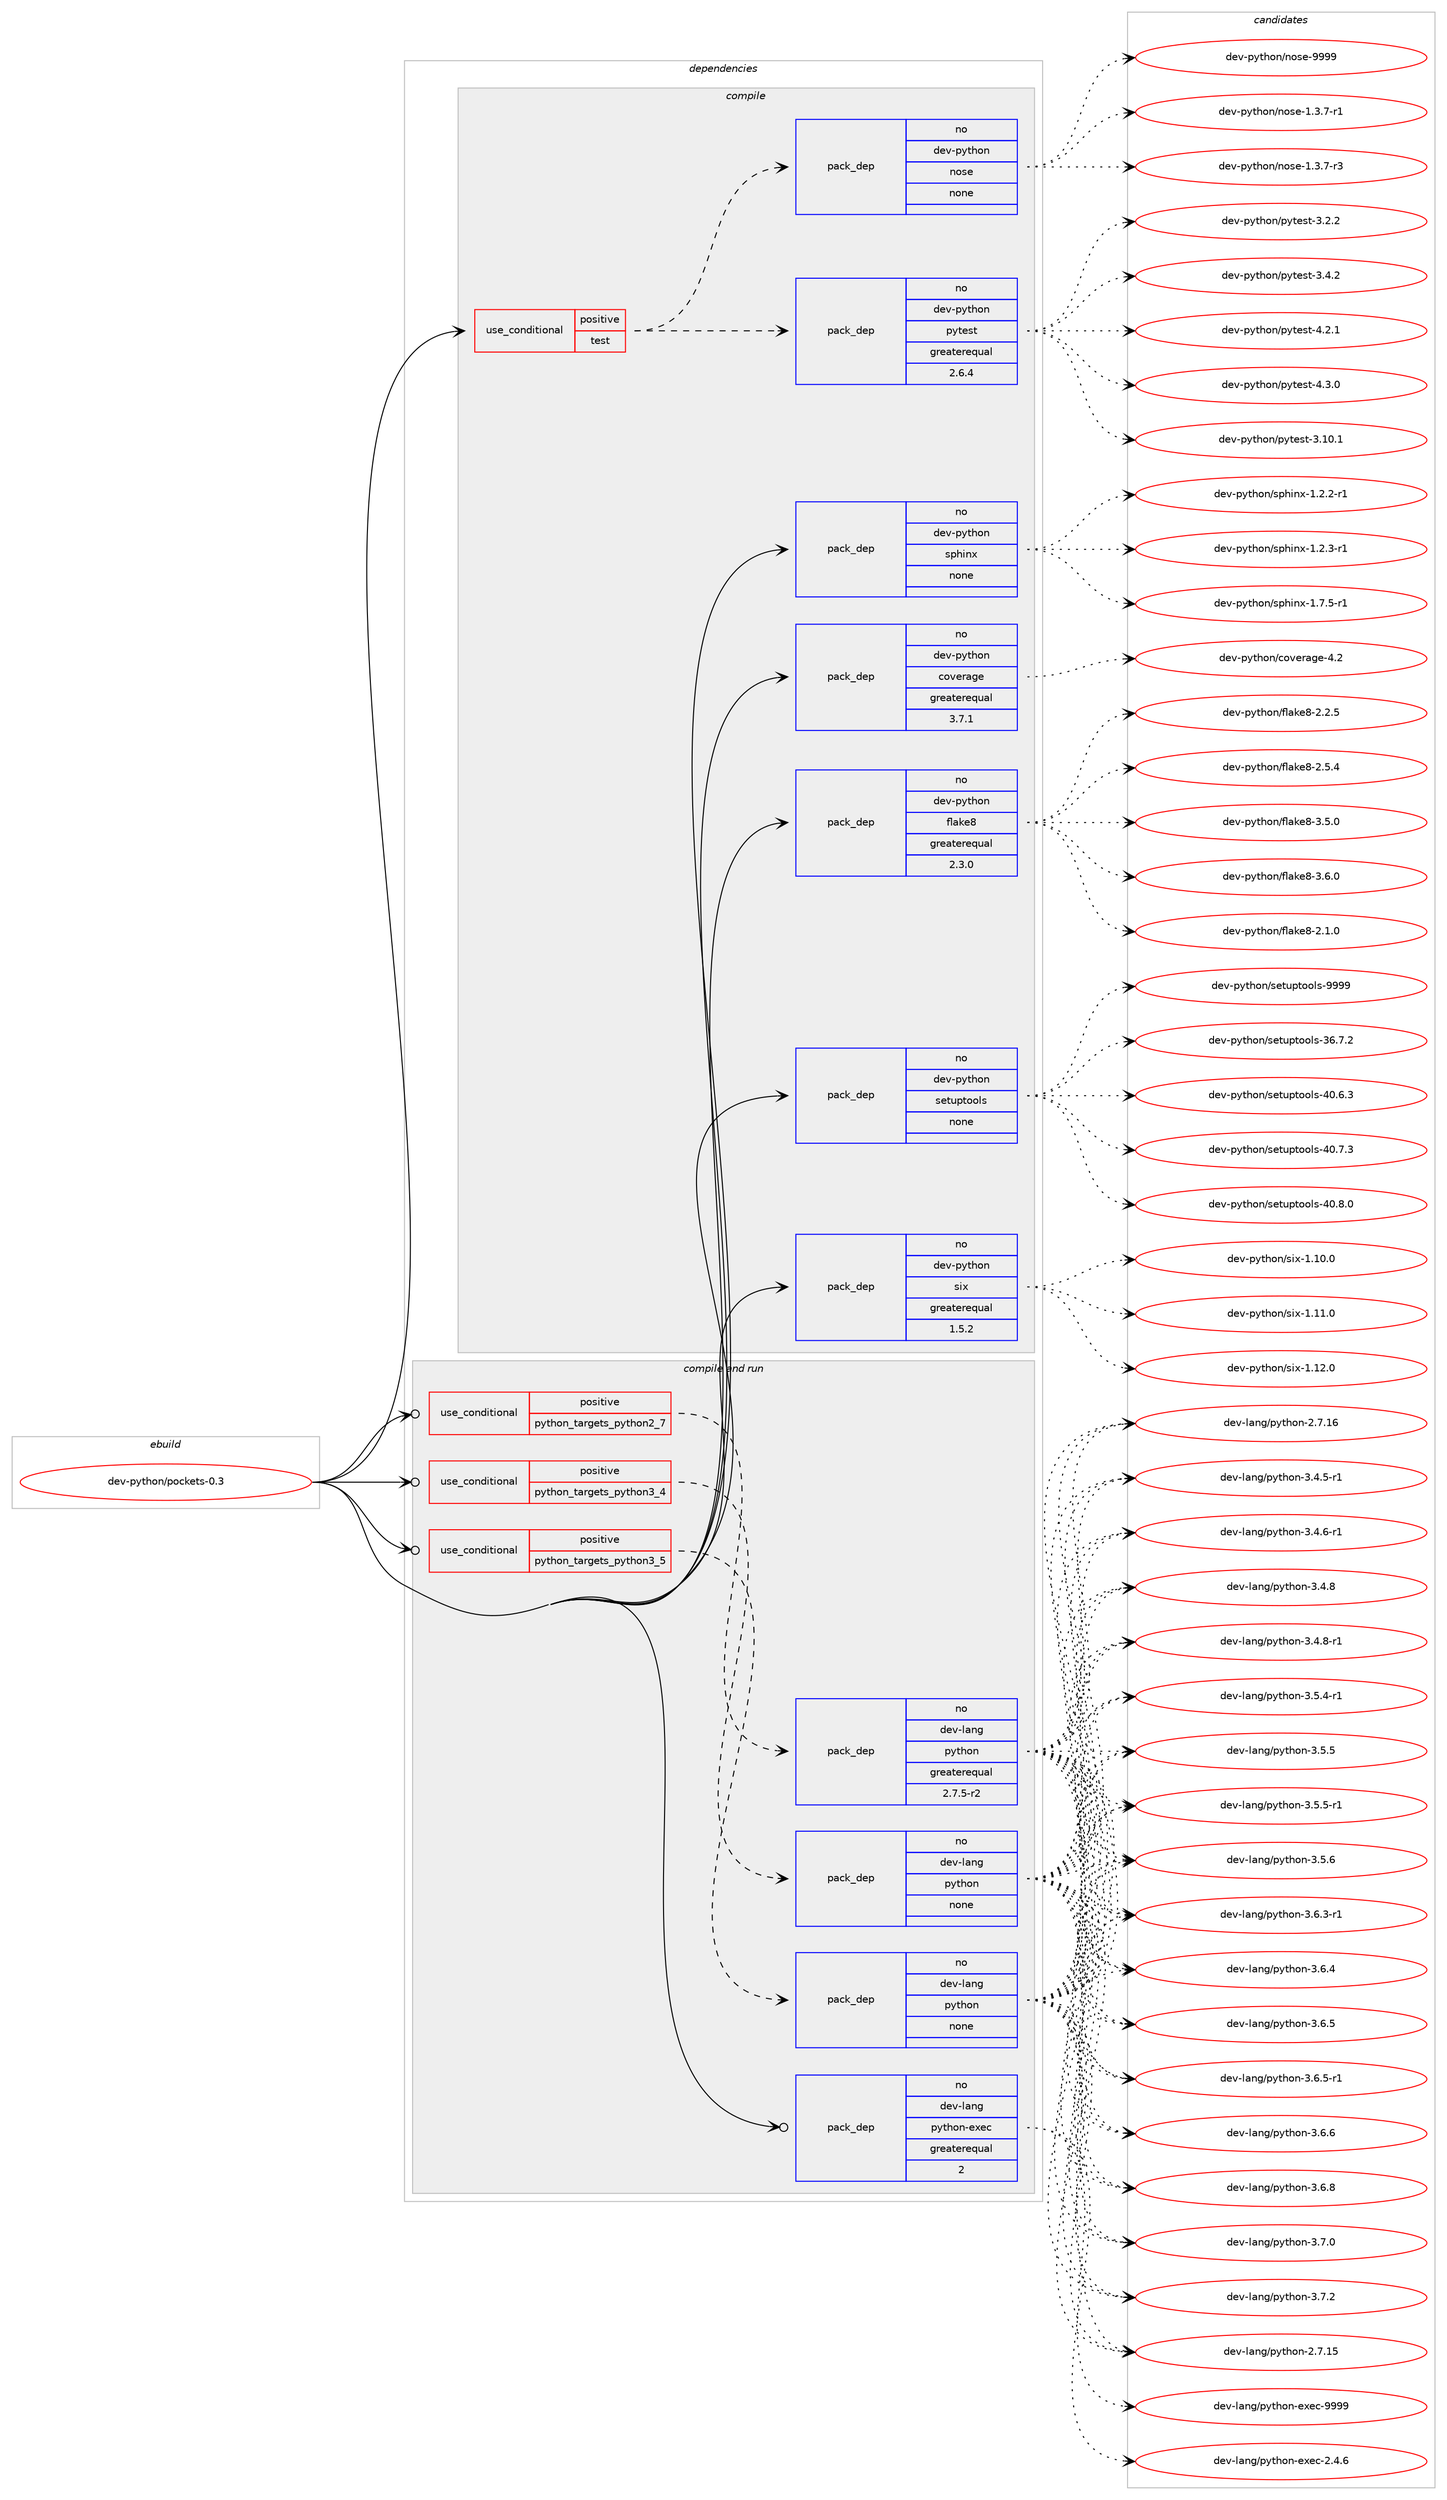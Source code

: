 digraph prolog {

# *************
# Graph options
# *************

newrank=true;
concentrate=true;
compound=true;
graph [rankdir=LR,fontname=Helvetica,fontsize=10,ranksep=1.5];#, ranksep=2.5, nodesep=0.2];
edge  [arrowhead=vee];
node  [fontname=Helvetica,fontsize=10];

# **********
# The ebuild
# **********

subgraph cluster_leftcol {
color=gray;
rank=same;
label=<<i>ebuild</i>>;
id [label="dev-python/pockets-0.3", color=red, width=4, href="../dev-python/pockets-0.3.svg"];
}

# ****************
# The dependencies
# ****************

subgraph cluster_midcol {
color=gray;
label=<<i>dependencies</i>>;
subgraph cluster_compile {
fillcolor="#eeeeee";
style=filled;
label=<<i>compile</i>>;
subgraph cond379688 {
dependency1426158 [label=<<TABLE BORDER="0" CELLBORDER="1" CELLSPACING="0" CELLPADDING="4"><TR><TD ROWSPAN="3" CELLPADDING="10">use_conditional</TD></TR><TR><TD>positive</TD></TR><TR><TD>test</TD></TR></TABLE>>, shape=none, color=red];
subgraph pack1023160 {
dependency1426159 [label=<<TABLE BORDER="0" CELLBORDER="1" CELLSPACING="0" CELLPADDING="4" WIDTH="220"><TR><TD ROWSPAN="6" CELLPADDING="30">pack_dep</TD></TR><TR><TD WIDTH="110">no</TD></TR><TR><TD>dev-python</TD></TR><TR><TD>pytest</TD></TR><TR><TD>greaterequal</TD></TR><TR><TD>2.6.4</TD></TR></TABLE>>, shape=none, color=blue];
}
dependency1426158:e -> dependency1426159:w [weight=20,style="dashed",arrowhead="vee"];
subgraph pack1023161 {
dependency1426160 [label=<<TABLE BORDER="0" CELLBORDER="1" CELLSPACING="0" CELLPADDING="4" WIDTH="220"><TR><TD ROWSPAN="6" CELLPADDING="30">pack_dep</TD></TR><TR><TD WIDTH="110">no</TD></TR><TR><TD>dev-python</TD></TR><TR><TD>nose</TD></TR><TR><TD>none</TD></TR><TR><TD></TD></TR></TABLE>>, shape=none, color=blue];
}
dependency1426158:e -> dependency1426160:w [weight=20,style="dashed",arrowhead="vee"];
}
id:e -> dependency1426158:w [weight=20,style="solid",arrowhead="vee"];
subgraph pack1023162 {
dependency1426161 [label=<<TABLE BORDER="0" CELLBORDER="1" CELLSPACING="0" CELLPADDING="4" WIDTH="220"><TR><TD ROWSPAN="6" CELLPADDING="30">pack_dep</TD></TR><TR><TD WIDTH="110">no</TD></TR><TR><TD>dev-python</TD></TR><TR><TD>coverage</TD></TR><TR><TD>greaterequal</TD></TR><TR><TD>3.7.1</TD></TR></TABLE>>, shape=none, color=blue];
}
id:e -> dependency1426161:w [weight=20,style="solid",arrowhead="vee"];
subgraph pack1023163 {
dependency1426162 [label=<<TABLE BORDER="0" CELLBORDER="1" CELLSPACING="0" CELLPADDING="4" WIDTH="220"><TR><TD ROWSPAN="6" CELLPADDING="30">pack_dep</TD></TR><TR><TD WIDTH="110">no</TD></TR><TR><TD>dev-python</TD></TR><TR><TD>flake8</TD></TR><TR><TD>greaterequal</TD></TR><TR><TD>2.3.0</TD></TR></TABLE>>, shape=none, color=blue];
}
id:e -> dependency1426162:w [weight=20,style="solid",arrowhead="vee"];
subgraph pack1023164 {
dependency1426163 [label=<<TABLE BORDER="0" CELLBORDER="1" CELLSPACING="0" CELLPADDING="4" WIDTH="220"><TR><TD ROWSPAN="6" CELLPADDING="30">pack_dep</TD></TR><TR><TD WIDTH="110">no</TD></TR><TR><TD>dev-python</TD></TR><TR><TD>setuptools</TD></TR><TR><TD>none</TD></TR><TR><TD></TD></TR></TABLE>>, shape=none, color=blue];
}
id:e -> dependency1426163:w [weight=20,style="solid",arrowhead="vee"];
subgraph pack1023165 {
dependency1426164 [label=<<TABLE BORDER="0" CELLBORDER="1" CELLSPACING="0" CELLPADDING="4" WIDTH="220"><TR><TD ROWSPAN="6" CELLPADDING="30">pack_dep</TD></TR><TR><TD WIDTH="110">no</TD></TR><TR><TD>dev-python</TD></TR><TR><TD>six</TD></TR><TR><TD>greaterequal</TD></TR><TR><TD>1.5.2</TD></TR></TABLE>>, shape=none, color=blue];
}
id:e -> dependency1426164:w [weight=20,style="solid",arrowhead="vee"];
subgraph pack1023166 {
dependency1426165 [label=<<TABLE BORDER="0" CELLBORDER="1" CELLSPACING="0" CELLPADDING="4" WIDTH="220"><TR><TD ROWSPAN="6" CELLPADDING="30">pack_dep</TD></TR><TR><TD WIDTH="110">no</TD></TR><TR><TD>dev-python</TD></TR><TR><TD>sphinx</TD></TR><TR><TD>none</TD></TR><TR><TD></TD></TR></TABLE>>, shape=none, color=blue];
}
id:e -> dependency1426165:w [weight=20,style="solid",arrowhead="vee"];
}
subgraph cluster_compileandrun {
fillcolor="#eeeeee";
style=filled;
label=<<i>compile and run</i>>;
subgraph cond379689 {
dependency1426166 [label=<<TABLE BORDER="0" CELLBORDER="1" CELLSPACING="0" CELLPADDING="4"><TR><TD ROWSPAN="3" CELLPADDING="10">use_conditional</TD></TR><TR><TD>positive</TD></TR><TR><TD>python_targets_python2_7</TD></TR></TABLE>>, shape=none, color=red];
subgraph pack1023167 {
dependency1426167 [label=<<TABLE BORDER="0" CELLBORDER="1" CELLSPACING="0" CELLPADDING="4" WIDTH="220"><TR><TD ROWSPAN="6" CELLPADDING="30">pack_dep</TD></TR><TR><TD WIDTH="110">no</TD></TR><TR><TD>dev-lang</TD></TR><TR><TD>python</TD></TR><TR><TD>greaterequal</TD></TR><TR><TD>2.7.5-r2</TD></TR></TABLE>>, shape=none, color=blue];
}
dependency1426166:e -> dependency1426167:w [weight=20,style="dashed",arrowhead="vee"];
}
id:e -> dependency1426166:w [weight=20,style="solid",arrowhead="odotvee"];
subgraph cond379690 {
dependency1426168 [label=<<TABLE BORDER="0" CELLBORDER="1" CELLSPACING="0" CELLPADDING="4"><TR><TD ROWSPAN="3" CELLPADDING="10">use_conditional</TD></TR><TR><TD>positive</TD></TR><TR><TD>python_targets_python3_4</TD></TR></TABLE>>, shape=none, color=red];
subgraph pack1023168 {
dependency1426169 [label=<<TABLE BORDER="0" CELLBORDER="1" CELLSPACING="0" CELLPADDING="4" WIDTH="220"><TR><TD ROWSPAN="6" CELLPADDING="30">pack_dep</TD></TR><TR><TD WIDTH="110">no</TD></TR><TR><TD>dev-lang</TD></TR><TR><TD>python</TD></TR><TR><TD>none</TD></TR><TR><TD></TD></TR></TABLE>>, shape=none, color=blue];
}
dependency1426168:e -> dependency1426169:w [weight=20,style="dashed",arrowhead="vee"];
}
id:e -> dependency1426168:w [weight=20,style="solid",arrowhead="odotvee"];
subgraph cond379691 {
dependency1426170 [label=<<TABLE BORDER="0" CELLBORDER="1" CELLSPACING="0" CELLPADDING="4"><TR><TD ROWSPAN="3" CELLPADDING="10">use_conditional</TD></TR><TR><TD>positive</TD></TR><TR><TD>python_targets_python3_5</TD></TR></TABLE>>, shape=none, color=red];
subgraph pack1023169 {
dependency1426171 [label=<<TABLE BORDER="0" CELLBORDER="1" CELLSPACING="0" CELLPADDING="4" WIDTH="220"><TR><TD ROWSPAN="6" CELLPADDING="30">pack_dep</TD></TR><TR><TD WIDTH="110">no</TD></TR><TR><TD>dev-lang</TD></TR><TR><TD>python</TD></TR><TR><TD>none</TD></TR><TR><TD></TD></TR></TABLE>>, shape=none, color=blue];
}
dependency1426170:e -> dependency1426171:w [weight=20,style="dashed",arrowhead="vee"];
}
id:e -> dependency1426170:w [weight=20,style="solid",arrowhead="odotvee"];
subgraph pack1023170 {
dependency1426172 [label=<<TABLE BORDER="0" CELLBORDER="1" CELLSPACING="0" CELLPADDING="4" WIDTH="220"><TR><TD ROWSPAN="6" CELLPADDING="30">pack_dep</TD></TR><TR><TD WIDTH="110">no</TD></TR><TR><TD>dev-lang</TD></TR><TR><TD>python-exec</TD></TR><TR><TD>greaterequal</TD></TR><TR><TD>2</TD></TR></TABLE>>, shape=none, color=blue];
}
id:e -> dependency1426172:w [weight=20,style="solid",arrowhead="odotvee"];
}
subgraph cluster_run {
fillcolor="#eeeeee";
style=filled;
label=<<i>run</i>>;
}
}

# **************
# The candidates
# **************

subgraph cluster_choices {
rank=same;
color=gray;
label=<<i>candidates</i>>;

subgraph choice1023160 {
color=black;
nodesep=1;
choice100101118451121211161041111104711212111610111511645514649484649 [label="dev-python/pytest-3.10.1", color=red, width=4,href="../dev-python/pytest-3.10.1.svg"];
choice1001011184511212111610411111047112121116101115116455146504650 [label="dev-python/pytest-3.2.2", color=red, width=4,href="../dev-python/pytest-3.2.2.svg"];
choice1001011184511212111610411111047112121116101115116455146524650 [label="dev-python/pytest-3.4.2", color=red, width=4,href="../dev-python/pytest-3.4.2.svg"];
choice1001011184511212111610411111047112121116101115116455246504649 [label="dev-python/pytest-4.2.1", color=red, width=4,href="../dev-python/pytest-4.2.1.svg"];
choice1001011184511212111610411111047112121116101115116455246514648 [label="dev-python/pytest-4.3.0", color=red, width=4,href="../dev-python/pytest-4.3.0.svg"];
dependency1426159:e -> choice100101118451121211161041111104711212111610111511645514649484649:w [style=dotted,weight="100"];
dependency1426159:e -> choice1001011184511212111610411111047112121116101115116455146504650:w [style=dotted,weight="100"];
dependency1426159:e -> choice1001011184511212111610411111047112121116101115116455146524650:w [style=dotted,weight="100"];
dependency1426159:e -> choice1001011184511212111610411111047112121116101115116455246504649:w [style=dotted,weight="100"];
dependency1426159:e -> choice1001011184511212111610411111047112121116101115116455246514648:w [style=dotted,weight="100"];
}
subgraph choice1023161 {
color=black;
nodesep=1;
choice10010111845112121116104111110471101111151014549465146554511449 [label="dev-python/nose-1.3.7-r1", color=red, width=4,href="../dev-python/nose-1.3.7-r1.svg"];
choice10010111845112121116104111110471101111151014549465146554511451 [label="dev-python/nose-1.3.7-r3", color=red, width=4,href="../dev-python/nose-1.3.7-r3.svg"];
choice10010111845112121116104111110471101111151014557575757 [label="dev-python/nose-9999", color=red, width=4,href="../dev-python/nose-9999.svg"];
dependency1426160:e -> choice10010111845112121116104111110471101111151014549465146554511449:w [style=dotted,weight="100"];
dependency1426160:e -> choice10010111845112121116104111110471101111151014549465146554511451:w [style=dotted,weight="100"];
dependency1426160:e -> choice10010111845112121116104111110471101111151014557575757:w [style=dotted,weight="100"];
}
subgraph choice1023162 {
color=black;
nodesep=1;
choice1001011184511212111610411111047991111181011149710310145524650 [label="dev-python/coverage-4.2", color=red, width=4,href="../dev-python/coverage-4.2.svg"];
dependency1426161:e -> choice1001011184511212111610411111047991111181011149710310145524650:w [style=dotted,weight="100"];
}
subgraph choice1023163 {
color=black;
nodesep=1;
choice10010111845112121116104111110471021089710710156455046494648 [label="dev-python/flake8-2.1.0", color=red, width=4,href="../dev-python/flake8-2.1.0.svg"];
choice10010111845112121116104111110471021089710710156455046504653 [label="dev-python/flake8-2.2.5", color=red, width=4,href="../dev-python/flake8-2.2.5.svg"];
choice10010111845112121116104111110471021089710710156455046534652 [label="dev-python/flake8-2.5.4", color=red, width=4,href="../dev-python/flake8-2.5.4.svg"];
choice10010111845112121116104111110471021089710710156455146534648 [label="dev-python/flake8-3.5.0", color=red, width=4,href="../dev-python/flake8-3.5.0.svg"];
choice10010111845112121116104111110471021089710710156455146544648 [label="dev-python/flake8-3.6.0", color=red, width=4,href="../dev-python/flake8-3.6.0.svg"];
dependency1426162:e -> choice10010111845112121116104111110471021089710710156455046494648:w [style=dotted,weight="100"];
dependency1426162:e -> choice10010111845112121116104111110471021089710710156455046504653:w [style=dotted,weight="100"];
dependency1426162:e -> choice10010111845112121116104111110471021089710710156455046534652:w [style=dotted,weight="100"];
dependency1426162:e -> choice10010111845112121116104111110471021089710710156455146534648:w [style=dotted,weight="100"];
dependency1426162:e -> choice10010111845112121116104111110471021089710710156455146544648:w [style=dotted,weight="100"];
}
subgraph choice1023164 {
color=black;
nodesep=1;
choice100101118451121211161041111104711510111611711211611111110811545515446554650 [label="dev-python/setuptools-36.7.2", color=red, width=4,href="../dev-python/setuptools-36.7.2.svg"];
choice100101118451121211161041111104711510111611711211611111110811545524846544651 [label="dev-python/setuptools-40.6.3", color=red, width=4,href="../dev-python/setuptools-40.6.3.svg"];
choice100101118451121211161041111104711510111611711211611111110811545524846554651 [label="dev-python/setuptools-40.7.3", color=red, width=4,href="../dev-python/setuptools-40.7.3.svg"];
choice100101118451121211161041111104711510111611711211611111110811545524846564648 [label="dev-python/setuptools-40.8.0", color=red, width=4,href="../dev-python/setuptools-40.8.0.svg"];
choice10010111845112121116104111110471151011161171121161111111081154557575757 [label="dev-python/setuptools-9999", color=red, width=4,href="../dev-python/setuptools-9999.svg"];
dependency1426163:e -> choice100101118451121211161041111104711510111611711211611111110811545515446554650:w [style=dotted,weight="100"];
dependency1426163:e -> choice100101118451121211161041111104711510111611711211611111110811545524846544651:w [style=dotted,weight="100"];
dependency1426163:e -> choice100101118451121211161041111104711510111611711211611111110811545524846554651:w [style=dotted,weight="100"];
dependency1426163:e -> choice100101118451121211161041111104711510111611711211611111110811545524846564648:w [style=dotted,weight="100"];
dependency1426163:e -> choice10010111845112121116104111110471151011161171121161111111081154557575757:w [style=dotted,weight="100"];
}
subgraph choice1023165 {
color=black;
nodesep=1;
choice100101118451121211161041111104711510512045494649484648 [label="dev-python/six-1.10.0", color=red, width=4,href="../dev-python/six-1.10.0.svg"];
choice100101118451121211161041111104711510512045494649494648 [label="dev-python/six-1.11.0", color=red, width=4,href="../dev-python/six-1.11.0.svg"];
choice100101118451121211161041111104711510512045494649504648 [label="dev-python/six-1.12.0", color=red, width=4,href="../dev-python/six-1.12.0.svg"];
dependency1426164:e -> choice100101118451121211161041111104711510512045494649484648:w [style=dotted,weight="100"];
dependency1426164:e -> choice100101118451121211161041111104711510512045494649494648:w [style=dotted,weight="100"];
dependency1426164:e -> choice100101118451121211161041111104711510512045494649504648:w [style=dotted,weight="100"];
}
subgraph choice1023166 {
color=black;
nodesep=1;
choice10010111845112121116104111110471151121041051101204549465046504511449 [label="dev-python/sphinx-1.2.2-r1", color=red, width=4,href="../dev-python/sphinx-1.2.2-r1.svg"];
choice10010111845112121116104111110471151121041051101204549465046514511449 [label="dev-python/sphinx-1.2.3-r1", color=red, width=4,href="../dev-python/sphinx-1.2.3-r1.svg"];
choice10010111845112121116104111110471151121041051101204549465546534511449 [label="dev-python/sphinx-1.7.5-r1", color=red, width=4,href="../dev-python/sphinx-1.7.5-r1.svg"];
dependency1426165:e -> choice10010111845112121116104111110471151121041051101204549465046504511449:w [style=dotted,weight="100"];
dependency1426165:e -> choice10010111845112121116104111110471151121041051101204549465046514511449:w [style=dotted,weight="100"];
dependency1426165:e -> choice10010111845112121116104111110471151121041051101204549465546534511449:w [style=dotted,weight="100"];
}
subgraph choice1023167 {
color=black;
nodesep=1;
choice10010111845108971101034711212111610411111045504655464953 [label="dev-lang/python-2.7.15", color=red, width=4,href="../dev-lang/python-2.7.15.svg"];
choice10010111845108971101034711212111610411111045504655464954 [label="dev-lang/python-2.7.16", color=red, width=4,href="../dev-lang/python-2.7.16.svg"];
choice1001011184510897110103471121211161041111104551465246534511449 [label="dev-lang/python-3.4.5-r1", color=red, width=4,href="../dev-lang/python-3.4.5-r1.svg"];
choice1001011184510897110103471121211161041111104551465246544511449 [label="dev-lang/python-3.4.6-r1", color=red, width=4,href="../dev-lang/python-3.4.6-r1.svg"];
choice100101118451089711010347112121116104111110455146524656 [label="dev-lang/python-3.4.8", color=red, width=4,href="../dev-lang/python-3.4.8.svg"];
choice1001011184510897110103471121211161041111104551465246564511449 [label="dev-lang/python-3.4.8-r1", color=red, width=4,href="../dev-lang/python-3.4.8-r1.svg"];
choice1001011184510897110103471121211161041111104551465346524511449 [label="dev-lang/python-3.5.4-r1", color=red, width=4,href="../dev-lang/python-3.5.4-r1.svg"];
choice100101118451089711010347112121116104111110455146534653 [label="dev-lang/python-3.5.5", color=red, width=4,href="../dev-lang/python-3.5.5.svg"];
choice1001011184510897110103471121211161041111104551465346534511449 [label="dev-lang/python-3.5.5-r1", color=red, width=4,href="../dev-lang/python-3.5.5-r1.svg"];
choice100101118451089711010347112121116104111110455146534654 [label="dev-lang/python-3.5.6", color=red, width=4,href="../dev-lang/python-3.5.6.svg"];
choice1001011184510897110103471121211161041111104551465446514511449 [label="dev-lang/python-3.6.3-r1", color=red, width=4,href="../dev-lang/python-3.6.3-r1.svg"];
choice100101118451089711010347112121116104111110455146544652 [label="dev-lang/python-3.6.4", color=red, width=4,href="../dev-lang/python-3.6.4.svg"];
choice100101118451089711010347112121116104111110455146544653 [label="dev-lang/python-3.6.5", color=red, width=4,href="../dev-lang/python-3.6.5.svg"];
choice1001011184510897110103471121211161041111104551465446534511449 [label="dev-lang/python-3.6.5-r1", color=red, width=4,href="../dev-lang/python-3.6.5-r1.svg"];
choice100101118451089711010347112121116104111110455146544654 [label="dev-lang/python-3.6.6", color=red, width=4,href="../dev-lang/python-3.6.6.svg"];
choice100101118451089711010347112121116104111110455146544656 [label="dev-lang/python-3.6.8", color=red, width=4,href="../dev-lang/python-3.6.8.svg"];
choice100101118451089711010347112121116104111110455146554648 [label="dev-lang/python-3.7.0", color=red, width=4,href="../dev-lang/python-3.7.0.svg"];
choice100101118451089711010347112121116104111110455146554650 [label="dev-lang/python-3.7.2", color=red, width=4,href="../dev-lang/python-3.7.2.svg"];
dependency1426167:e -> choice10010111845108971101034711212111610411111045504655464953:w [style=dotted,weight="100"];
dependency1426167:e -> choice10010111845108971101034711212111610411111045504655464954:w [style=dotted,weight="100"];
dependency1426167:e -> choice1001011184510897110103471121211161041111104551465246534511449:w [style=dotted,weight="100"];
dependency1426167:e -> choice1001011184510897110103471121211161041111104551465246544511449:w [style=dotted,weight="100"];
dependency1426167:e -> choice100101118451089711010347112121116104111110455146524656:w [style=dotted,weight="100"];
dependency1426167:e -> choice1001011184510897110103471121211161041111104551465246564511449:w [style=dotted,weight="100"];
dependency1426167:e -> choice1001011184510897110103471121211161041111104551465346524511449:w [style=dotted,weight="100"];
dependency1426167:e -> choice100101118451089711010347112121116104111110455146534653:w [style=dotted,weight="100"];
dependency1426167:e -> choice1001011184510897110103471121211161041111104551465346534511449:w [style=dotted,weight="100"];
dependency1426167:e -> choice100101118451089711010347112121116104111110455146534654:w [style=dotted,weight="100"];
dependency1426167:e -> choice1001011184510897110103471121211161041111104551465446514511449:w [style=dotted,weight="100"];
dependency1426167:e -> choice100101118451089711010347112121116104111110455146544652:w [style=dotted,weight="100"];
dependency1426167:e -> choice100101118451089711010347112121116104111110455146544653:w [style=dotted,weight="100"];
dependency1426167:e -> choice1001011184510897110103471121211161041111104551465446534511449:w [style=dotted,weight="100"];
dependency1426167:e -> choice100101118451089711010347112121116104111110455146544654:w [style=dotted,weight="100"];
dependency1426167:e -> choice100101118451089711010347112121116104111110455146544656:w [style=dotted,weight="100"];
dependency1426167:e -> choice100101118451089711010347112121116104111110455146554648:w [style=dotted,weight="100"];
dependency1426167:e -> choice100101118451089711010347112121116104111110455146554650:w [style=dotted,weight="100"];
}
subgraph choice1023168 {
color=black;
nodesep=1;
choice10010111845108971101034711212111610411111045504655464953 [label="dev-lang/python-2.7.15", color=red, width=4,href="../dev-lang/python-2.7.15.svg"];
choice10010111845108971101034711212111610411111045504655464954 [label="dev-lang/python-2.7.16", color=red, width=4,href="../dev-lang/python-2.7.16.svg"];
choice1001011184510897110103471121211161041111104551465246534511449 [label="dev-lang/python-3.4.5-r1", color=red, width=4,href="../dev-lang/python-3.4.5-r1.svg"];
choice1001011184510897110103471121211161041111104551465246544511449 [label="dev-lang/python-3.4.6-r1", color=red, width=4,href="../dev-lang/python-3.4.6-r1.svg"];
choice100101118451089711010347112121116104111110455146524656 [label="dev-lang/python-3.4.8", color=red, width=4,href="../dev-lang/python-3.4.8.svg"];
choice1001011184510897110103471121211161041111104551465246564511449 [label="dev-lang/python-3.4.8-r1", color=red, width=4,href="../dev-lang/python-3.4.8-r1.svg"];
choice1001011184510897110103471121211161041111104551465346524511449 [label="dev-lang/python-3.5.4-r1", color=red, width=4,href="../dev-lang/python-3.5.4-r1.svg"];
choice100101118451089711010347112121116104111110455146534653 [label="dev-lang/python-3.5.5", color=red, width=4,href="../dev-lang/python-3.5.5.svg"];
choice1001011184510897110103471121211161041111104551465346534511449 [label="dev-lang/python-3.5.5-r1", color=red, width=4,href="../dev-lang/python-3.5.5-r1.svg"];
choice100101118451089711010347112121116104111110455146534654 [label="dev-lang/python-3.5.6", color=red, width=4,href="../dev-lang/python-3.5.6.svg"];
choice1001011184510897110103471121211161041111104551465446514511449 [label="dev-lang/python-3.6.3-r1", color=red, width=4,href="../dev-lang/python-3.6.3-r1.svg"];
choice100101118451089711010347112121116104111110455146544652 [label="dev-lang/python-3.6.4", color=red, width=4,href="../dev-lang/python-3.6.4.svg"];
choice100101118451089711010347112121116104111110455146544653 [label="dev-lang/python-3.6.5", color=red, width=4,href="../dev-lang/python-3.6.5.svg"];
choice1001011184510897110103471121211161041111104551465446534511449 [label="dev-lang/python-3.6.5-r1", color=red, width=4,href="../dev-lang/python-3.6.5-r1.svg"];
choice100101118451089711010347112121116104111110455146544654 [label="dev-lang/python-3.6.6", color=red, width=4,href="../dev-lang/python-3.6.6.svg"];
choice100101118451089711010347112121116104111110455146544656 [label="dev-lang/python-3.6.8", color=red, width=4,href="../dev-lang/python-3.6.8.svg"];
choice100101118451089711010347112121116104111110455146554648 [label="dev-lang/python-3.7.0", color=red, width=4,href="../dev-lang/python-3.7.0.svg"];
choice100101118451089711010347112121116104111110455146554650 [label="dev-lang/python-3.7.2", color=red, width=4,href="../dev-lang/python-3.7.2.svg"];
dependency1426169:e -> choice10010111845108971101034711212111610411111045504655464953:w [style=dotted,weight="100"];
dependency1426169:e -> choice10010111845108971101034711212111610411111045504655464954:w [style=dotted,weight="100"];
dependency1426169:e -> choice1001011184510897110103471121211161041111104551465246534511449:w [style=dotted,weight="100"];
dependency1426169:e -> choice1001011184510897110103471121211161041111104551465246544511449:w [style=dotted,weight="100"];
dependency1426169:e -> choice100101118451089711010347112121116104111110455146524656:w [style=dotted,weight="100"];
dependency1426169:e -> choice1001011184510897110103471121211161041111104551465246564511449:w [style=dotted,weight="100"];
dependency1426169:e -> choice1001011184510897110103471121211161041111104551465346524511449:w [style=dotted,weight="100"];
dependency1426169:e -> choice100101118451089711010347112121116104111110455146534653:w [style=dotted,weight="100"];
dependency1426169:e -> choice1001011184510897110103471121211161041111104551465346534511449:w [style=dotted,weight="100"];
dependency1426169:e -> choice100101118451089711010347112121116104111110455146534654:w [style=dotted,weight="100"];
dependency1426169:e -> choice1001011184510897110103471121211161041111104551465446514511449:w [style=dotted,weight="100"];
dependency1426169:e -> choice100101118451089711010347112121116104111110455146544652:w [style=dotted,weight="100"];
dependency1426169:e -> choice100101118451089711010347112121116104111110455146544653:w [style=dotted,weight="100"];
dependency1426169:e -> choice1001011184510897110103471121211161041111104551465446534511449:w [style=dotted,weight="100"];
dependency1426169:e -> choice100101118451089711010347112121116104111110455146544654:w [style=dotted,weight="100"];
dependency1426169:e -> choice100101118451089711010347112121116104111110455146544656:w [style=dotted,weight="100"];
dependency1426169:e -> choice100101118451089711010347112121116104111110455146554648:w [style=dotted,weight="100"];
dependency1426169:e -> choice100101118451089711010347112121116104111110455146554650:w [style=dotted,weight="100"];
}
subgraph choice1023169 {
color=black;
nodesep=1;
choice10010111845108971101034711212111610411111045504655464953 [label="dev-lang/python-2.7.15", color=red, width=4,href="../dev-lang/python-2.7.15.svg"];
choice10010111845108971101034711212111610411111045504655464954 [label="dev-lang/python-2.7.16", color=red, width=4,href="../dev-lang/python-2.7.16.svg"];
choice1001011184510897110103471121211161041111104551465246534511449 [label="dev-lang/python-3.4.5-r1", color=red, width=4,href="../dev-lang/python-3.4.5-r1.svg"];
choice1001011184510897110103471121211161041111104551465246544511449 [label="dev-lang/python-3.4.6-r1", color=red, width=4,href="../dev-lang/python-3.4.6-r1.svg"];
choice100101118451089711010347112121116104111110455146524656 [label="dev-lang/python-3.4.8", color=red, width=4,href="../dev-lang/python-3.4.8.svg"];
choice1001011184510897110103471121211161041111104551465246564511449 [label="dev-lang/python-3.4.8-r1", color=red, width=4,href="../dev-lang/python-3.4.8-r1.svg"];
choice1001011184510897110103471121211161041111104551465346524511449 [label="dev-lang/python-3.5.4-r1", color=red, width=4,href="../dev-lang/python-3.5.4-r1.svg"];
choice100101118451089711010347112121116104111110455146534653 [label="dev-lang/python-3.5.5", color=red, width=4,href="../dev-lang/python-3.5.5.svg"];
choice1001011184510897110103471121211161041111104551465346534511449 [label="dev-lang/python-3.5.5-r1", color=red, width=4,href="../dev-lang/python-3.5.5-r1.svg"];
choice100101118451089711010347112121116104111110455146534654 [label="dev-lang/python-3.5.6", color=red, width=4,href="../dev-lang/python-3.5.6.svg"];
choice1001011184510897110103471121211161041111104551465446514511449 [label="dev-lang/python-3.6.3-r1", color=red, width=4,href="../dev-lang/python-3.6.3-r1.svg"];
choice100101118451089711010347112121116104111110455146544652 [label="dev-lang/python-3.6.4", color=red, width=4,href="../dev-lang/python-3.6.4.svg"];
choice100101118451089711010347112121116104111110455146544653 [label="dev-lang/python-3.6.5", color=red, width=4,href="../dev-lang/python-3.6.5.svg"];
choice1001011184510897110103471121211161041111104551465446534511449 [label="dev-lang/python-3.6.5-r1", color=red, width=4,href="../dev-lang/python-3.6.5-r1.svg"];
choice100101118451089711010347112121116104111110455146544654 [label="dev-lang/python-3.6.6", color=red, width=4,href="../dev-lang/python-3.6.6.svg"];
choice100101118451089711010347112121116104111110455146544656 [label="dev-lang/python-3.6.8", color=red, width=4,href="../dev-lang/python-3.6.8.svg"];
choice100101118451089711010347112121116104111110455146554648 [label="dev-lang/python-3.7.0", color=red, width=4,href="../dev-lang/python-3.7.0.svg"];
choice100101118451089711010347112121116104111110455146554650 [label="dev-lang/python-3.7.2", color=red, width=4,href="../dev-lang/python-3.7.2.svg"];
dependency1426171:e -> choice10010111845108971101034711212111610411111045504655464953:w [style=dotted,weight="100"];
dependency1426171:e -> choice10010111845108971101034711212111610411111045504655464954:w [style=dotted,weight="100"];
dependency1426171:e -> choice1001011184510897110103471121211161041111104551465246534511449:w [style=dotted,weight="100"];
dependency1426171:e -> choice1001011184510897110103471121211161041111104551465246544511449:w [style=dotted,weight="100"];
dependency1426171:e -> choice100101118451089711010347112121116104111110455146524656:w [style=dotted,weight="100"];
dependency1426171:e -> choice1001011184510897110103471121211161041111104551465246564511449:w [style=dotted,weight="100"];
dependency1426171:e -> choice1001011184510897110103471121211161041111104551465346524511449:w [style=dotted,weight="100"];
dependency1426171:e -> choice100101118451089711010347112121116104111110455146534653:w [style=dotted,weight="100"];
dependency1426171:e -> choice1001011184510897110103471121211161041111104551465346534511449:w [style=dotted,weight="100"];
dependency1426171:e -> choice100101118451089711010347112121116104111110455146534654:w [style=dotted,weight="100"];
dependency1426171:e -> choice1001011184510897110103471121211161041111104551465446514511449:w [style=dotted,weight="100"];
dependency1426171:e -> choice100101118451089711010347112121116104111110455146544652:w [style=dotted,weight="100"];
dependency1426171:e -> choice100101118451089711010347112121116104111110455146544653:w [style=dotted,weight="100"];
dependency1426171:e -> choice1001011184510897110103471121211161041111104551465446534511449:w [style=dotted,weight="100"];
dependency1426171:e -> choice100101118451089711010347112121116104111110455146544654:w [style=dotted,weight="100"];
dependency1426171:e -> choice100101118451089711010347112121116104111110455146544656:w [style=dotted,weight="100"];
dependency1426171:e -> choice100101118451089711010347112121116104111110455146554648:w [style=dotted,weight="100"];
dependency1426171:e -> choice100101118451089711010347112121116104111110455146554650:w [style=dotted,weight="100"];
}
subgraph choice1023170 {
color=black;
nodesep=1;
choice1001011184510897110103471121211161041111104510112010199455046524654 [label="dev-lang/python-exec-2.4.6", color=red, width=4,href="../dev-lang/python-exec-2.4.6.svg"];
choice10010111845108971101034711212111610411111045101120101994557575757 [label="dev-lang/python-exec-9999", color=red, width=4,href="../dev-lang/python-exec-9999.svg"];
dependency1426172:e -> choice1001011184510897110103471121211161041111104510112010199455046524654:w [style=dotted,weight="100"];
dependency1426172:e -> choice10010111845108971101034711212111610411111045101120101994557575757:w [style=dotted,weight="100"];
}
}

}
